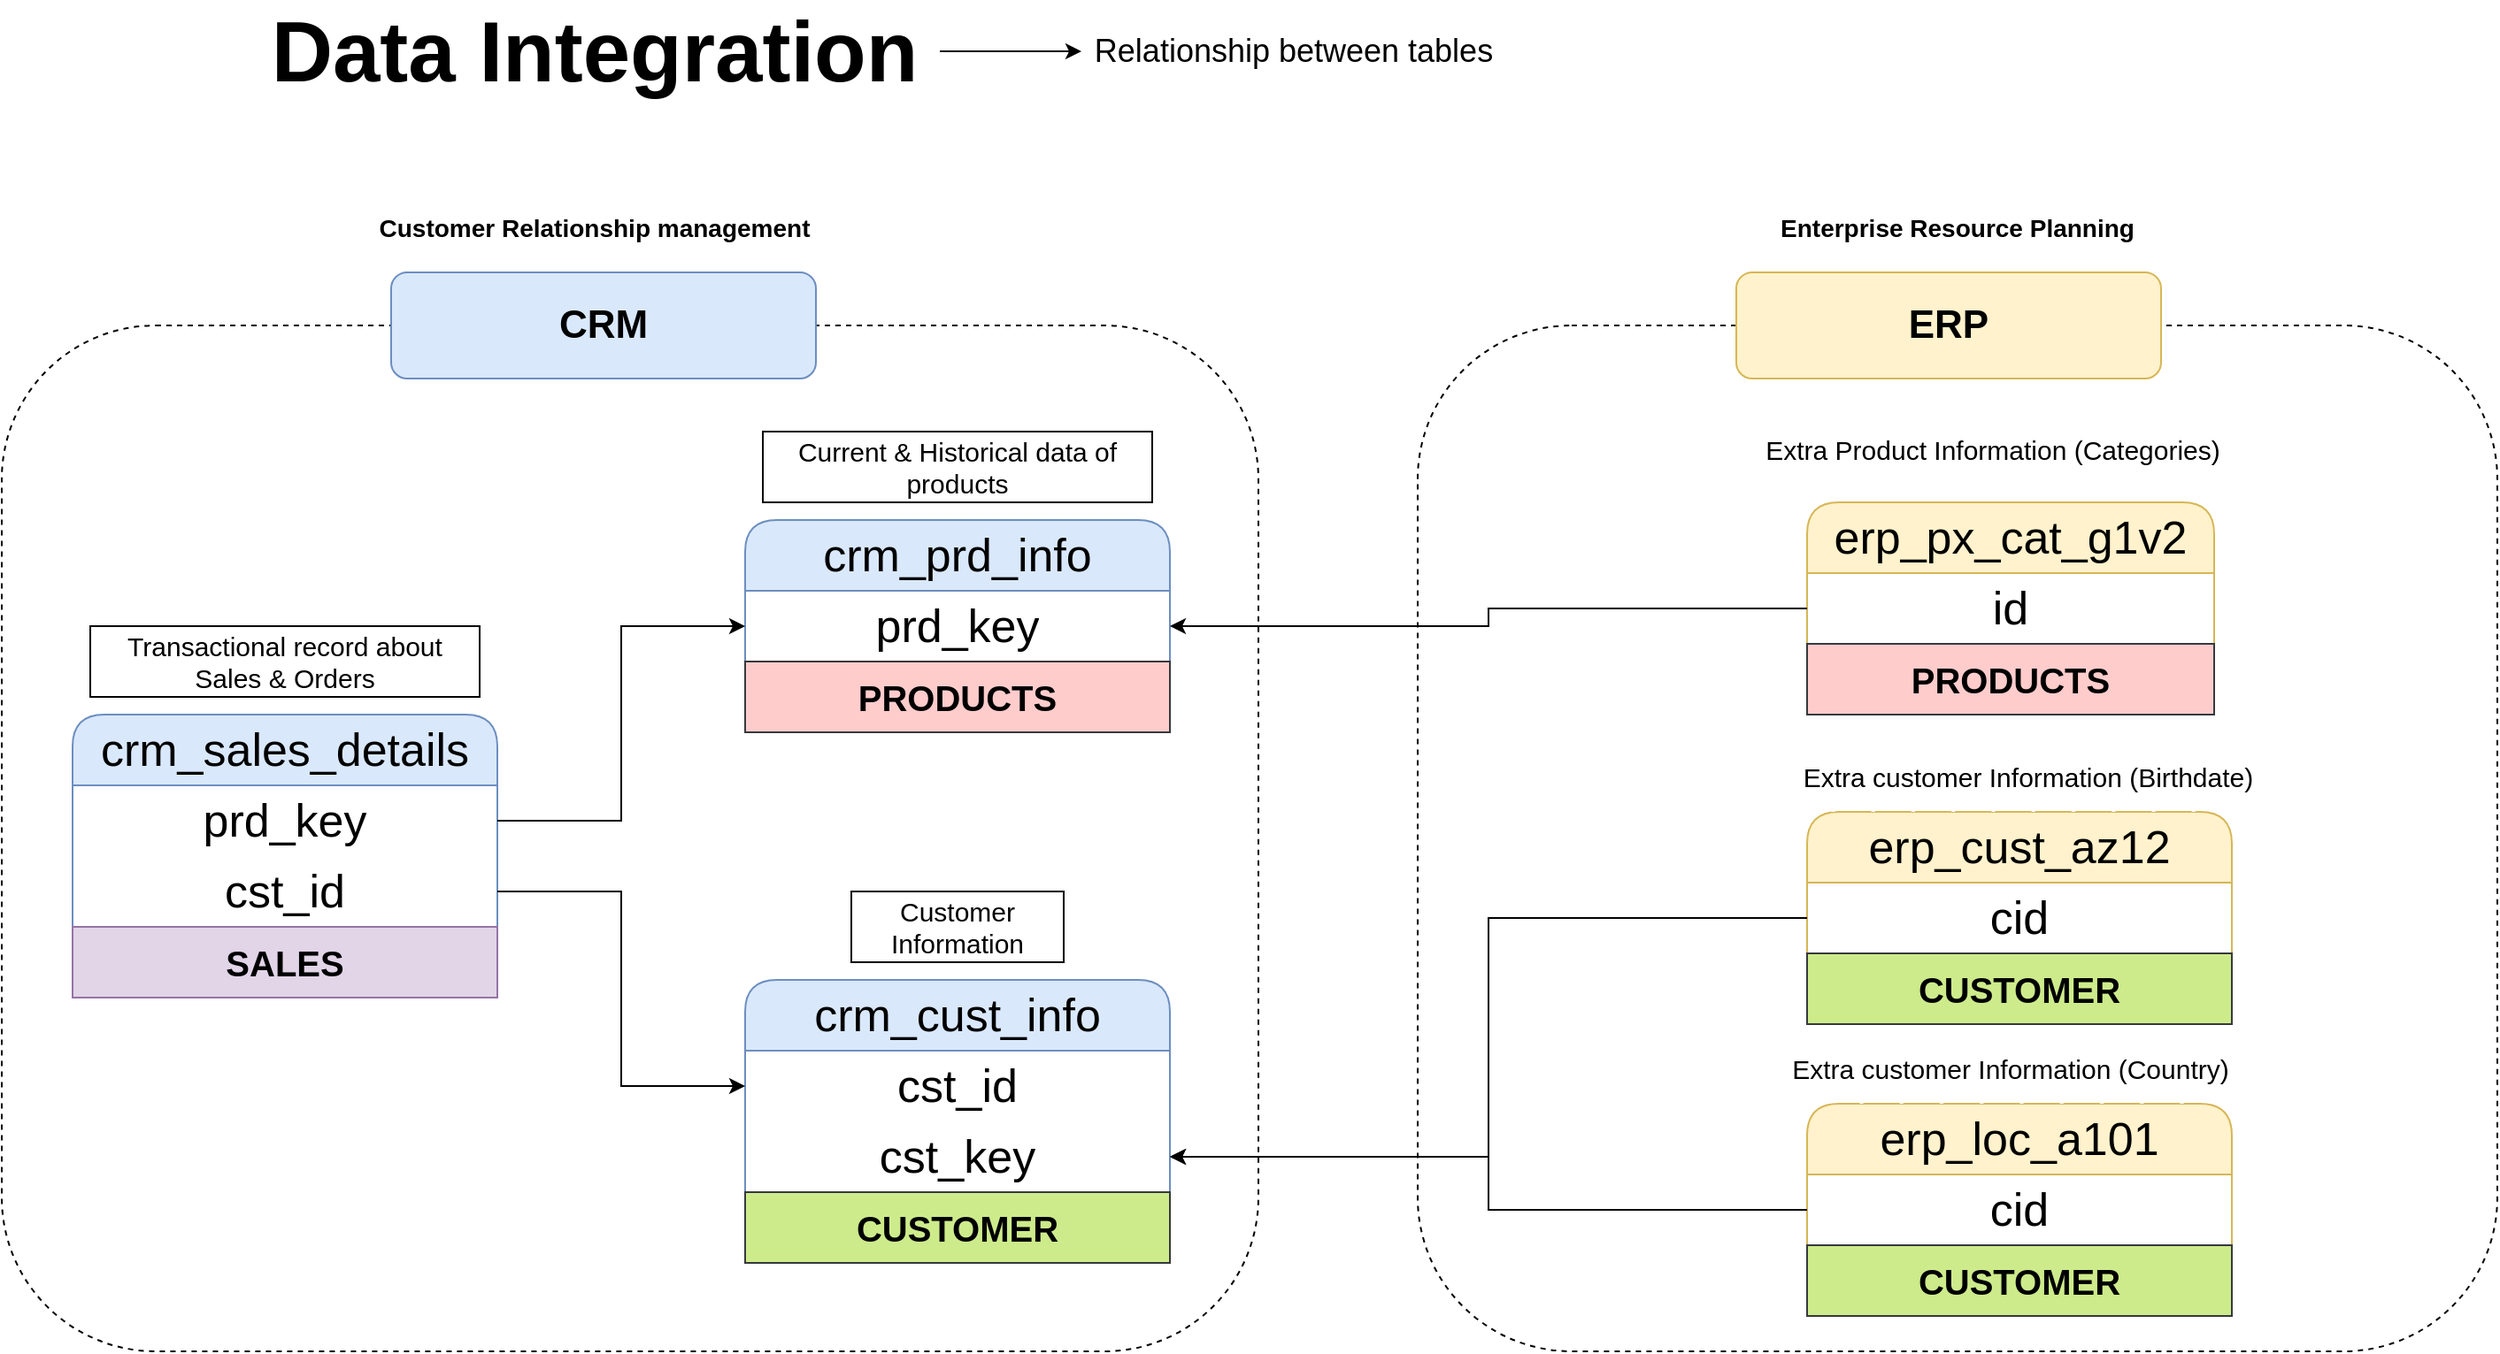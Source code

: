 <mxfile version="27.0.9">
  <diagram name="Page-1" id="myfiJpluYQtMW85FtBdt">
    <mxGraphModel dx="1507" dy="849" grid="1" gridSize="10" guides="1" tooltips="1" connect="1" arrows="1" fold="1" page="1" pageScale="1" pageWidth="1920" pageHeight="1200" math="0" shadow="0">
      <root>
        <mxCell id="0" />
        <mxCell id="1" parent="0" />
        <mxCell id="_HNUTvGTHoGjoOBN61zd-32" value="" style="rounded=1;whiteSpace=wrap;html=1;fillColor=none;dashed=1;" parent="1" vertex="1">
          <mxGeometry x="1240" y="270" width="610" height="580" as="geometry" />
        </mxCell>
        <mxCell id="_HNUTvGTHoGjoOBN61zd-29" value="" style="rounded=1;whiteSpace=wrap;html=1;fillColor=none;dashed=1;movable=1;resizable=1;rotatable=1;deletable=1;editable=1;locked=0;connectable=1;" parent="1" vertex="1">
          <mxGeometry x="440" y="270" width="710" height="580" as="geometry" />
        </mxCell>
        <mxCell id="_HNUTvGTHoGjoOBN61zd-1" value="crm_cust_info" style="swimlane;fontStyle=0;childLayout=stackLayout;horizontal=1;startSize=40;horizontalStack=0;resizeParent=1;resizeParentMax=0;resizeLast=0;collapsible=1;marginBottom=0;whiteSpace=wrap;html=1;fillColor=#dae8fc;strokeColor=#6c8ebf;fontSize=26;rounded=1;" parent="1" vertex="1">
          <mxGeometry x="860" y="640" width="240" height="160" as="geometry">
            <mxRectangle x="280" y="310" width="200" height="40" as="alternateBounds" />
          </mxGeometry>
        </mxCell>
        <mxCell id="_HNUTvGTHoGjoOBN61zd-2" value="cst_id" style="text;strokeColor=none;fillColor=none;align=center;verticalAlign=middle;spacingLeft=4;spacingRight=4;overflow=hidden;points=[[0,0.5],[1,0.5]];portConstraint=eastwest;rotatable=0;whiteSpace=wrap;html=1;fontSize=26;rounded=1;" parent="_HNUTvGTHoGjoOBN61zd-1" vertex="1">
          <mxGeometry y="40" width="240" height="40" as="geometry" />
        </mxCell>
        <mxCell id="_HNUTvGTHoGjoOBN61zd-19" value="cst_key" style="text;strokeColor=none;fillColor=none;align=center;verticalAlign=middle;spacingLeft=4;spacingRight=4;overflow=hidden;points=[[0,0.5],[1,0.5]];portConstraint=eastwest;rotatable=0;whiteSpace=wrap;html=1;fontSize=26;rounded=1;" parent="_HNUTvGTHoGjoOBN61zd-1" vertex="1">
          <mxGeometry y="80" width="240" height="40" as="geometry" />
        </mxCell>
        <mxCell id="1cjNLLkbBH4wm4c0qU7Q-4" value="&lt;font style=&quot;font-size: 20px;&quot;&gt;&lt;b&gt;CUSTOMER&lt;/b&gt;&lt;/font&gt;" style="text;html=1;strokeColor=#36393d;fillColor=#cdeb8b;align=center;verticalAlign=middle;whiteSpace=wrap;overflow=hidden;" parent="_HNUTvGTHoGjoOBN61zd-1" vertex="1">
          <mxGeometry y="120" width="240" height="40" as="geometry" />
        </mxCell>
        <mxCell id="_HNUTvGTHoGjoOBN61zd-5" value="Customer Information" style="rounded=0;whiteSpace=wrap;html=1;fillStyle=hatch;fontSize=15;" parent="1" vertex="1">
          <mxGeometry x="920" y="590" width="120" height="40" as="geometry" />
        </mxCell>
        <mxCell id="_HNUTvGTHoGjoOBN61zd-6" value="crm_prd_info" style="swimlane;fontStyle=0;childLayout=stackLayout;horizontal=1;startSize=40;horizontalStack=0;resizeParent=1;resizeParentMax=0;resizeLast=0;collapsible=1;marginBottom=0;whiteSpace=wrap;html=1;fillColor=#dae8fc;strokeColor=#6c8ebf;fontSize=26;rounded=1;" parent="1" vertex="1">
          <mxGeometry x="860" y="380" width="240" height="120" as="geometry">
            <mxRectangle x="280" y="310" width="200" height="40" as="alternateBounds" />
          </mxGeometry>
        </mxCell>
        <mxCell id="_HNUTvGTHoGjoOBN61zd-7" value="prd_key" style="text;strokeColor=none;fillColor=none;align=center;verticalAlign=middle;spacingLeft=4;spacingRight=4;overflow=hidden;points=[[0,0.5],[1,0.5]];portConstraint=eastwest;rotatable=0;whiteSpace=wrap;html=1;fontSize=26;rounded=1;" parent="_HNUTvGTHoGjoOBN61zd-6" vertex="1">
          <mxGeometry y="40" width="240" height="40" as="geometry" />
        </mxCell>
        <mxCell id="1cjNLLkbBH4wm4c0qU7Q-1" value="&lt;font style=&quot;font-size: 20px;&quot;&gt;&lt;b&gt;PRODUCTS&lt;/b&gt;&lt;/font&gt;" style="text;html=1;strokeColor=#36393d;fillColor=#ffcccc;align=center;verticalAlign=middle;whiteSpace=wrap;overflow=hidden;" parent="_HNUTvGTHoGjoOBN61zd-6" vertex="1">
          <mxGeometry y="80" width="240" height="40" as="geometry" />
        </mxCell>
        <mxCell id="_HNUTvGTHoGjoOBN61zd-8" value="Current &amp;amp; Historical data of products" style="rounded=0;whiteSpace=wrap;html=1;fillStyle=hatch;fontSize=15;" parent="1" vertex="1">
          <mxGeometry x="870" y="330" width="220" height="40" as="geometry" />
        </mxCell>
        <mxCell id="_HNUTvGTHoGjoOBN61zd-9" value="crm_sales_details" style="swimlane;fontStyle=0;childLayout=stackLayout;horizontal=1;startSize=40;horizontalStack=0;resizeParent=1;resizeParentMax=0;resizeLast=0;collapsible=1;marginBottom=0;whiteSpace=wrap;html=1;fillColor=#dae8fc;strokeColor=#6c8ebf;fontSize=26;rounded=1;" parent="1" vertex="1">
          <mxGeometry x="480" y="490" width="240" height="160" as="geometry">
            <mxRectangle x="280" y="310" width="200" height="40" as="alternateBounds" />
          </mxGeometry>
        </mxCell>
        <mxCell id="_HNUTvGTHoGjoOBN61zd-10" value="prd_key" style="text;strokeColor=none;fillColor=none;align=center;verticalAlign=middle;spacingLeft=4;spacingRight=4;overflow=hidden;points=[[0,0.5],[1,0.5]];portConstraint=eastwest;rotatable=0;whiteSpace=wrap;html=1;fontSize=26;rounded=1;" parent="_HNUTvGTHoGjoOBN61zd-9" vertex="1">
          <mxGeometry y="40" width="240" height="40" as="geometry" />
        </mxCell>
        <mxCell id="_HNUTvGTHoGjoOBN61zd-12" value="cst_id" style="text;strokeColor=none;fillColor=none;align=center;verticalAlign=middle;spacingLeft=4;spacingRight=4;overflow=hidden;points=[[0,0.5],[1,0.5]];portConstraint=eastwest;rotatable=0;whiteSpace=wrap;html=1;fontSize=26;rounded=1;" parent="_HNUTvGTHoGjoOBN61zd-9" vertex="1">
          <mxGeometry y="80" width="240" height="40" as="geometry" />
        </mxCell>
        <mxCell id="1cjNLLkbBH4wm4c0qU7Q-7" value="&lt;span style=&quot;font-size: 20px;&quot;&gt;&lt;b&gt;SALES&lt;/b&gt;&lt;/span&gt;" style="text;html=1;strokeColor=#9673a6;fillColor=#e1d5e7;align=center;verticalAlign=middle;whiteSpace=wrap;overflow=hidden;" parent="_HNUTvGTHoGjoOBN61zd-9" vertex="1">
          <mxGeometry y="120" width="240" height="40" as="geometry" />
        </mxCell>
        <mxCell id="_HNUTvGTHoGjoOBN61zd-11" value="Transactional record about Sales &amp;amp; Orders" style="rounded=0;whiteSpace=wrap;html=1;fillStyle=hatch;fontSize=15;" parent="1" vertex="1">
          <mxGeometry x="490" y="440" width="220" height="40" as="geometry" />
        </mxCell>
        <mxCell id="_HNUTvGTHoGjoOBN61zd-13" style="edgeStyle=orthogonalEdgeStyle;rounded=0;orthogonalLoop=1;jettySize=auto;html=1;entryX=0;entryY=0.5;entryDx=0;entryDy=0;" parent="1" source="_HNUTvGTHoGjoOBN61zd-12" target="_HNUTvGTHoGjoOBN61zd-2" edge="1">
          <mxGeometry relative="1" as="geometry" />
        </mxCell>
        <mxCell id="_HNUTvGTHoGjoOBN61zd-14" style="edgeStyle=orthogonalEdgeStyle;rounded=0;orthogonalLoop=1;jettySize=auto;html=1;entryX=0;entryY=0.5;entryDx=0;entryDy=0;" parent="1" source="_HNUTvGTHoGjoOBN61zd-10" target="_HNUTvGTHoGjoOBN61zd-7" edge="1">
          <mxGeometry relative="1" as="geometry" />
        </mxCell>
        <mxCell id="_HNUTvGTHoGjoOBN61zd-15" value="erp_cust_az12" style="swimlane;fontStyle=0;childLayout=stackLayout;horizontal=1;startSize=40;horizontalStack=0;resizeParent=1;resizeParentMax=0;resizeLast=0;collapsible=1;marginBottom=0;whiteSpace=wrap;html=1;fillColor=#fff2cc;strokeColor=#d6b656;fontSize=26;rounded=1;" parent="1" vertex="1">
          <mxGeometry x="1460" y="545" width="240" height="120" as="geometry">
            <mxRectangle x="280" y="310" width="200" height="40" as="alternateBounds" />
          </mxGeometry>
        </mxCell>
        <mxCell id="_HNUTvGTHoGjoOBN61zd-16" value="cid" style="text;strokeColor=none;fillColor=none;align=center;verticalAlign=middle;spacingLeft=4;spacingRight=4;overflow=hidden;points=[[0,0.5],[1,0.5]];portConstraint=eastwest;rotatable=0;whiteSpace=wrap;html=1;fontSize=26;rounded=1;" parent="_HNUTvGTHoGjoOBN61zd-15" vertex="1">
          <mxGeometry y="40" width="240" height="40" as="geometry" />
        </mxCell>
        <mxCell id="1cjNLLkbBH4wm4c0qU7Q-6" value="&lt;font style=&quot;font-size: 20px;&quot;&gt;&lt;b&gt;CUSTOMER&lt;/b&gt;&lt;/font&gt;" style="text;html=1;strokeColor=#36393d;fillColor=#cdeb8b;align=center;verticalAlign=middle;whiteSpace=wrap;overflow=hidden;" parent="_HNUTvGTHoGjoOBN61zd-15" vertex="1">
          <mxGeometry y="80" width="240" height="40" as="geometry" />
        </mxCell>
        <mxCell id="_HNUTvGTHoGjoOBN61zd-17" value="Extra customer Information (Birthdate)" style="rounded=0;whiteSpace=wrap;html=1;fillStyle=hatch;fontSize=15;strokeColor=none;" parent="1" vertex="1">
          <mxGeometry x="1360" y="505" width="450" height="40" as="geometry" />
        </mxCell>
        <mxCell id="_HNUTvGTHoGjoOBN61zd-20" style="edgeStyle=orthogonalEdgeStyle;rounded=0;orthogonalLoop=1;jettySize=auto;html=1;entryX=1;entryY=0.5;entryDx=0;entryDy=0;" parent="1" source="_HNUTvGTHoGjoOBN61zd-16" target="_HNUTvGTHoGjoOBN61zd-19" edge="1">
          <mxGeometry relative="1" as="geometry" />
        </mxCell>
        <mxCell id="_HNUTvGTHoGjoOBN61zd-21" value="erp_loc_a101" style="swimlane;fontStyle=0;childLayout=stackLayout;horizontal=1;startSize=40;horizontalStack=0;resizeParent=1;resizeParentMax=0;resizeLast=0;collapsible=1;marginBottom=0;whiteSpace=wrap;html=1;fillColor=#fff2cc;strokeColor=#d6b656;fontSize=26;rounded=1;" parent="1" vertex="1">
          <mxGeometry x="1460" y="710" width="240" height="120" as="geometry">
            <mxRectangle x="280" y="310" width="200" height="40" as="alternateBounds" />
          </mxGeometry>
        </mxCell>
        <mxCell id="_HNUTvGTHoGjoOBN61zd-22" value="cid" style="text;strokeColor=none;fillColor=none;align=center;verticalAlign=middle;spacingLeft=4;spacingRight=4;overflow=hidden;points=[[0,0.5],[1,0.5]];portConstraint=eastwest;rotatable=0;whiteSpace=wrap;html=1;fontSize=26;rounded=1;" parent="_HNUTvGTHoGjoOBN61zd-21" vertex="1">
          <mxGeometry y="40" width="240" height="40" as="geometry" />
        </mxCell>
        <mxCell id="1cjNLLkbBH4wm4c0qU7Q-5" value="&lt;font style=&quot;font-size: 20px;&quot;&gt;&lt;b&gt;CUSTOMER&lt;/b&gt;&lt;/font&gt;" style="text;html=1;strokeColor=#36393d;fillColor=#cdeb8b;align=center;verticalAlign=middle;whiteSpace=wrap;overflow=hidden;" parent="_HNUTvGTHoGjoOBN61zd-21" vertex="1">
          <mxGeometry y="80" width="240" height="40" as="geometry" />
        </mxCell>
        <mxCell id="_HNUTvGTHoGjoOBN61zd-23" value="Extra customer Information (Country)" style="rounded=0;whiteSpace=wrap;html=1;fillStyle=hatch;fontSize=15;strokeColor=none;" parent="1" vertex="1">
          <mxGeometry x="1380" y="670" width="390" height="40" as="geometry" />
        </mxCell>
        <mxCell id="_HNUTvGTHoGjoOBN61zd-24" style="edgeStyle=orthogonalEdgeStyle;rounded=0;orthogonalLoop=1;jettySize=auto;html=1;entryX=1;entryY=0.5;entryDx=0;entryDy=0;" parent="1" source="_HNUTvGTHoGjoOBN61zd-22" target="_HNUTvGTHoGjoOBN61zd-19" edge="1">
          <mxGeometry relative="1" as="geometry" />
        </mxCell>
        <mxCell id="_HNUTvGTHoGjoOBN61zd-25" value="erp_px_cat_g1v2" style="swimlane;fontStyle=0;childLayout=stackLayout;horizontal=1;startSize=40;horizontalStack=0;resizeParent=1;resizeParentMax=0;resizeLast=0;collapsible=1;marginBottom=0;whiteSpace=wrap;html=1;fillColor=#fff2cc;strokeColor=#d6b656;fontSize=26;rounded=1;" parent="1" vertex="1">
          <mxGeometry x="1460" y="370" width="230" height="120" as="geometry">
            <mxRectangle x="280" y="310" width="200" height="40" as="alternateBounds" />
          </mxGeometry>
        </mxCell>
        <mxCell id="_HNUTvGTHoGjoOBN61zd-26" value="id" style="text;strokeColor=none;fillColor=none;align=center;verticalAlign=middle;spacingLeft=4;spacingRight=4;overflow=hidden;points=[[0,0.5],[1,0.5]];portConstraint=eastwest;rotatable=0;whiteSpace=wrap;html=1;fontSize=26;rounded=1;" parent="_HNUTvGTHoGjoOBN61zd-25" vertex="1">
          <mxGeometry y="40" width="230" height="40" as="geometry" />
        </mxCell>
        <mxCell id="1cjNLLkbBH4wm4c0qU7Q-3" value="&lt;font style=&quot;font-size: 20px;&quot;&gt;&lt;b&gt;PRODUCTS&lt;/b&gt;&lt;/font&gt;" style="text;html=1;strokeColor=#36393d;fillColor=#ffcccc;align=center;verticalAlign=middle;whiteSpace=wrap;overflow=hidden;" parent="_HNUTvGTHoGjoOBN61zd-25" vertex="1">
          <mxGeometry y="80" width="230" height="40" as="geometry" />
        </mxCell>
        <mxCell id="_HNUTvGTHoGjoOBN61zd-27" value="Extra Product Information (Categories)" style="rounded=0;whiteSpace=wrap;html=1;fillStyle=hatch;fontSize=15;strokeColor=none;" parent="1" vertex="1">
          <mxGeometry x="1390" y="320" width="350" height="40" as="geometry" />
        </mxCell>
        <mxCell id="_HNUTvGTHoGjoOBN61zd-28" style="edgeStyle=orthogonalEdgeStyle;rounded=0;orthogonalLoop=1;jettySize=auto;html=1;entryX=1;entryY=0.5;entryDx=0;entryDy=0;" parent="1" source="_HNUTvGTHoGjoOBN61zd-26" target="_HNUTvGTHoGjoOBN61zd-7" edge="1">
          <mxGeometry relative="1" as="geometry" />
        </mxCell>
        <mxCell id="_HNUTvGTHoGjoOBN61zd-30" value="&lt;font&gt;CRM&lt;/font&gt;" style="rounded=1;whiteSpace=wrap;html=1;fontSize=22;fontStyle=1;fillColor=#dae8fc;strokeColor=#6c8ebf;" parent="1" vertex="1">
          <mxGeometry x="660" y="240" width="240" height="60" as="geometry" />
        </mxCell>
        <mxCell id="_HNUTvGTHoGjoOBN61zd-33" value="&lt;font&gt;ERP&lt;/font&gt;" style="rounded=1;whiteSpace=wrap;html=1;fontSize=22;fontStyle=1;fillColor=#fff2cc;strokeColor=#d6b656;" parent="1" vertex="1">
          <mxGeometry x="1420" y="240" width="240" height="60" as="geometry" />
        </mxCell>
        <mxCell id="QcNkKgAsowED2EYapdRJ-1" value="&lt;font style=&quot;font-size: 48px;&quot;&gt;&lt;b&gt;Data Integration&lt;/b&gt;&lt;/font&gt;" style="text;html=1;align=center;verticalAlign=middle;whiteSpace=wrap;rounded=0;" vertex="1" parent="1">
          <mxGeometry x="580" y="100" width="390" height="30" as="geometry" />
        </mxCell>
        <mxCell id="QcNkKgAsowED2EYapdRJ-2" value="&lt;font style=&quot;font-size: 14px;&quot;&gt;&lt;b&gt;Customer Relationship management&lt;/b&gt;&lt;/font&gt;" style="text;html=1;align=center;verticalAlign=middle;whiteSpace=wrap;rounded=0;" vertex="1" parent="1">
          <mxGeometry x="570" y="200" width="410" height="30" as="geometry" />
        </mxCell>
        <mxCell id="QcNkKgAsowED2EYapdRJ-3" value="&lt;font style=&quot;font-size: 14px;&quot;&gt;&lt;b&gt;Enterprise Resource Planning&lt;/b&gt;&lt;/font&gt;" style="text;html=1;align=center;verticalAlign=middle;whiteSpace=wrap;rounded=0;" vertex="1" parent="1">
          <mxGeometry x="1340" y="200" width="410" height="30" as="geometry" />
        </mxCell>
        <mxCell id="QcNkKgAsowED2EYapdRJ-4" value="&lt;font style=&quot;font-size: 18px;&quot;&gt;Relationship between tables&lt;/font&gt;" style="text;html=1;align=center;verticalAlign=middle;whiteSpace=wrap;rounded=0;" vertex="1" parent="1">
          <mxGeometry x="1050" y="100" width="240" height="30" as="geometry" />
        </mxCell>
        <mxCell id="QcNkKgAsowED2EYapdRJ-5" value="" style="edgeStyle=orthogonalEdgeStyle;rounded=0;orthogonalLoop=1;jettySize=auto;html=1;" edge="1" parent="1" source="QcNkKgAsowED2EYapdRJ-1" target="QcNkKgAsowED2EYapdRJ-4">
          <mxGeometry relative="1" as="geometry" />
        </mxCell>
      </root>
    </mxGraphModel>
  </diagram>
</mxfile>
